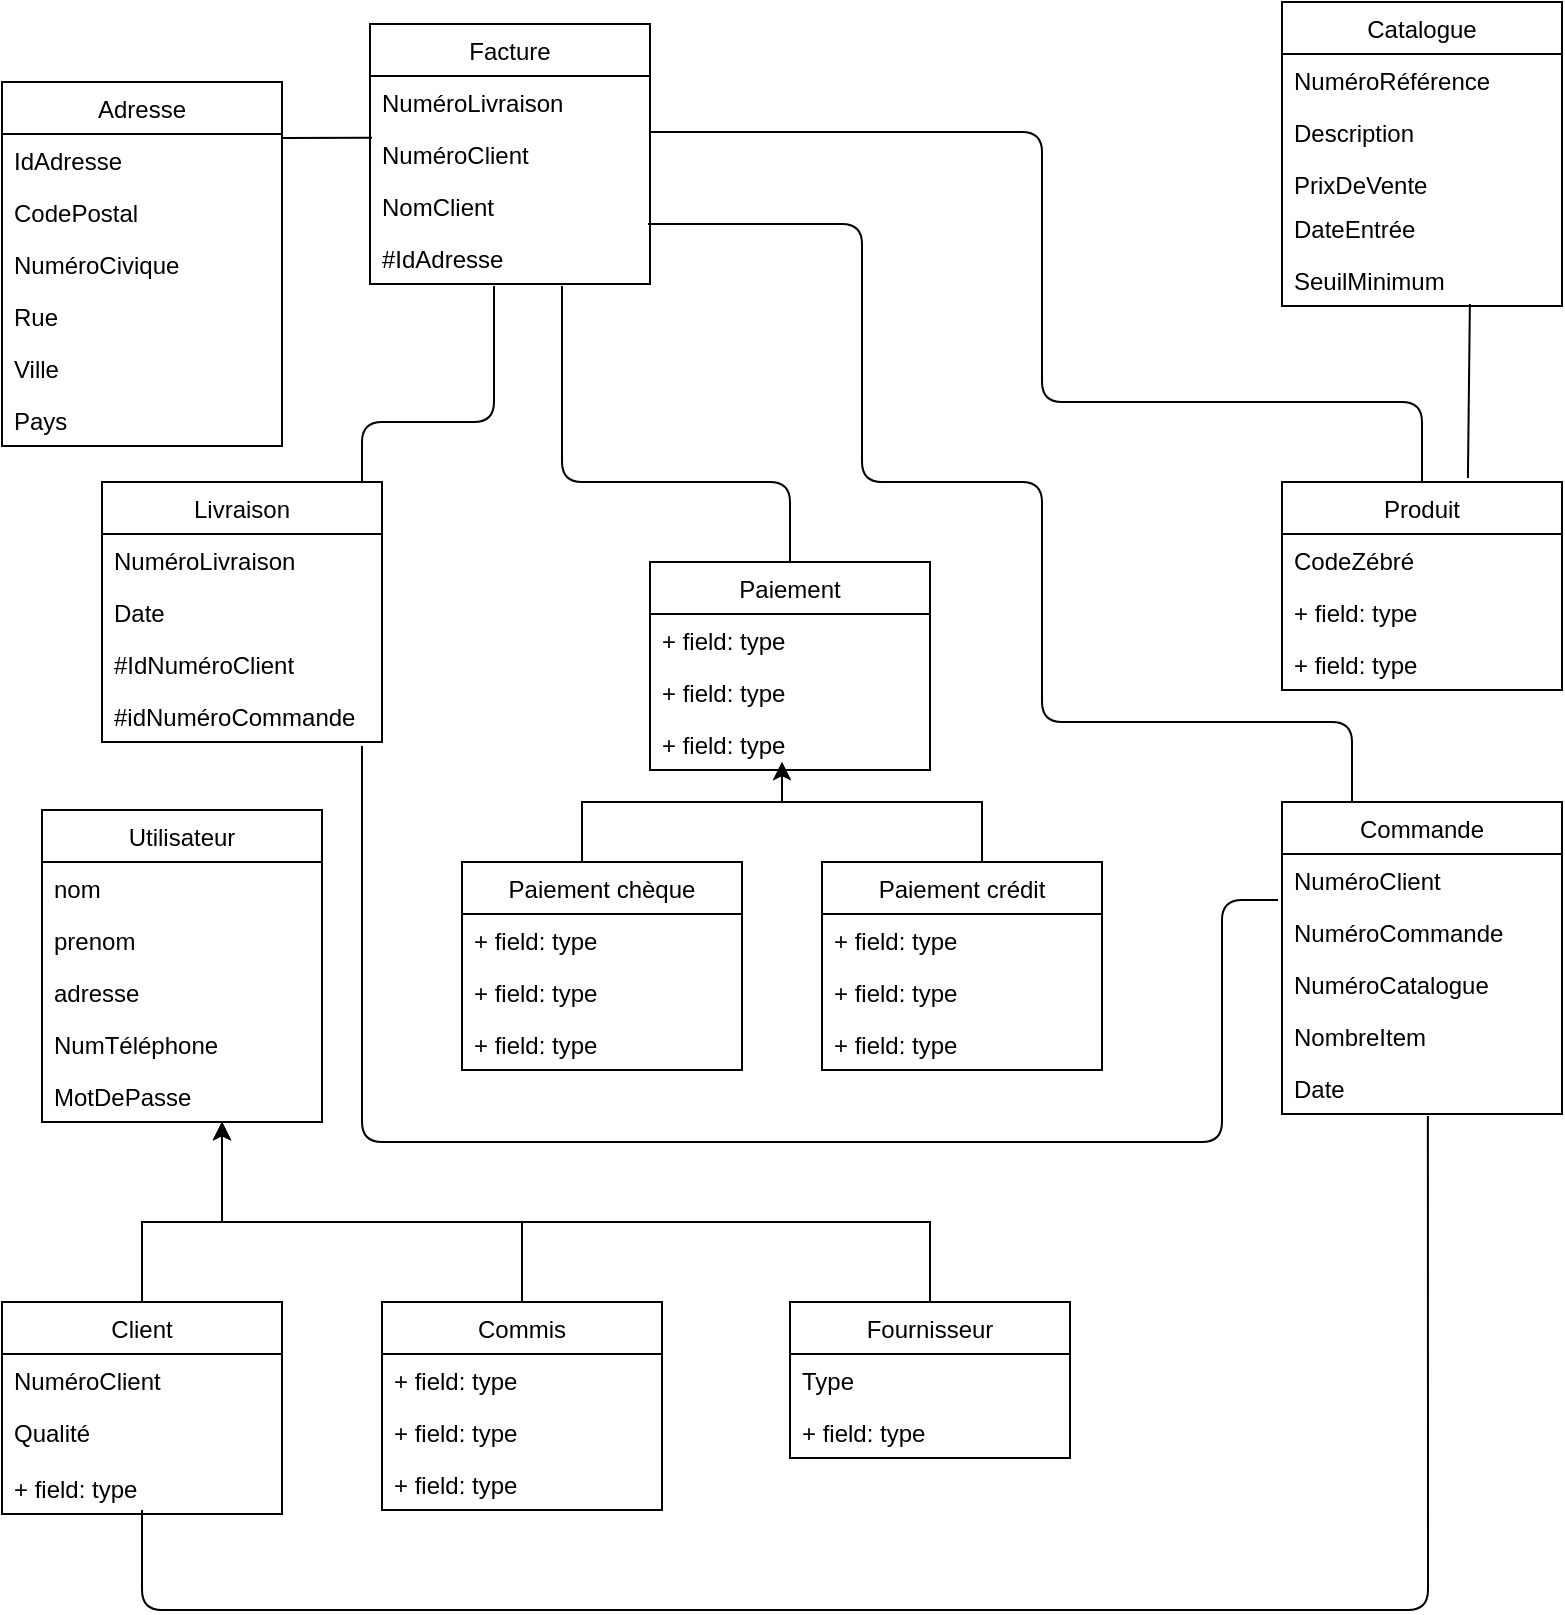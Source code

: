 <mxfile version="13.7.9" type="github">
  <diagram id="LghMKdmrHBqI3N-OzH8k" name="Page-1">
    <mxGraphModel dx="1296" dy="1854" grid="1" gridSize="10" guides="1" tooltips="1" connect="1" arrows="1" fold="1" page="1" pageScale="1" pageWidth="827" pageHeight="1169" math="0" shadow="0">
      <root>
        <mxCell id="0" />
        <mxCell id="1" parent="0" />
        <mxCell id="ofwU16_Ynwj9aSMwzhrP-48" style="edgeStyle=orthogonalEdgeStyle;rounded=0;orthogonalLoop=1;jettySize=auto;html=1;" parent="1" source="ofwU16_Ynwj9aSMwzhrP-7" edge="1">
          <mxGeometry relative="1" as="geometry">
            <mxPoint x="130" y="400" as="targetPoint" />
            <Array as="points">
              <mxPoint x="90" y="450" />
              <mxPoint x="130" y="450" />
            </Array>
          </mxGeometry>
        </mxCell>
        <mxCell id="ofwU16_Ynwj9aSMwzhrP-7" value="Client" style="swimlane;fontStyle=0;childLayout=stackLayout;horizontal=1;startSize=26;fillColor=none;horizontalStack=0;resizeParent=1;resizeParentMax=0;resizeLast=0;collapsible=1;marginBottom=0;" parent="1" vertex="1">
          <mxGeometry x="20" y="490" width="140" height="106" as="geometry" />
        </mxCell>
        <mxCell id="ofwU16_Ynwj9aSMwzhrP-8" value="NuméroClient" style="text;strokeColor=none;fillColor=none;align=left;verticalAlign=top;spacingLeft=4;spacingRight=4;overflow=hidden;rotatable=0;points=[[0,0.5],[1,0.5]];portConstraint=eastwest;" parent="ofwU16_Ynwj9aSMwzhrP-7" vertex="1">
          <mxGeometry y="26" width="140" height="26" as="geometry" />
        </mxCell>
        <mxCell id="ofwU16_Ynwj9aSMwzhrP-9" value="Qualité" style="text;strokeColor=none;fillColor=none;align=left;verticalAlign=top;spacingLeft=4;spacingRight=4;overflow=hidden;rotatable=0;points=[[0,0.5],[1,0.5]];portConstraint=eastwest;" parent="ofwU16_Ynwj9aSMwzhrP-7" vertex="1">
          <mxGeometry y="52" width="140" height="28" as="geometry" />
        </mxCell>
        <mxCell id="ofwU16_Ynwj9aSMwzhrP-10" value="+ field: type" style="text;strokeColor=none;fillColor=none;align=left;verticalAlign=top;spacingLeft=4;spacingRight=4;overflow=hidden;rotatable=0;points=[[0,0.5],[1,0.5]];portConstraint=eastwest;" parent="ofwU16_Ynwj9aSMwzhrP-7" vertex="1">
          <mxGeometry y="80" width="140" height="26" as="geometry" />
        </mxCell>
        <mxCell id="ofwU16_Ynwj9aSMwzhrP-49" style="edgeStyle=orthogonalEdgeStyle;rounded=0;orthogonalLoop=1;jettySize=auto;html=1;" parent="1" edge="1">
          <mxGeometry relative="1" as="geometry">
            <mxPoint x="130" y="400" as="targetPoint" />
            <mxPoint x="300" y="450" as="sourcePoint" />
            <Array as="points">
              <mxPoint x="300" y="450" />
              <mxPoint x="130" y="450" />
            </Array>
          </mxGeometry>
        </mxCell>
        <mxCell id="ofwU16_Ynwj9aSMwzhrP-50" style="edgeStyle=orthogonalEdgeStyle;rounded=0;orthogonalLoop=1;jettySize=auto;html=1;" parent="1" source="ofwU16_Ynwj9aSMwzhrP-44" edge="1">
          <mxGeometry relative="1" as="geometry">
            <mxPoint x="130" y="400" as="targetPoint" />
            <Array as="points">
              <mxPoint x="484" y="450" />
              <mxPoint x="130" y="450" />
            </Array>
          </mxGeometry>
        </mxCell>
        <mxCell id="ofwU16_Ynwj9aSMwzhrP-15" value="Commande" style="swimlane;fontStyle=0;childLayout=stackLayout;horizontal=1;startSize=26;fillColor=none;horizontalStack=0;resizeParent=1;resizeParentMax=0;resizeLast=0;collapsible=1;marginBottom=0;" parent="1" vertex="1">
          <mxGeometry x="660" y="240" width="140" height="156" as="geometry" />
        </mxCell>
        <mxCell id="ofwU16_Ynwj9aSMwzhrP-16" value="NuméroClient" style="text;strokeColor=none;fillColor=none;align=left;verticalAlign=top;spacingLeft=4;spacingRight=4;overflow=hidden;rotatable=0;points=[[0,0.5],[1,0.5]];portConstraint=eastwest;" parent="ofwU16_Ynwj9aSMwzhrP-15" vertex="1">
          <mxGeometry y="26" width="140" height="26" as="geometry" />
        </mxCell>
        <mxCell id="ofwU16_Ynwj9aSMwzhrP-17" value="NuméroCommande" style="text;strokeColor=none;fillColor=none;align=left;verticalAlign=top;spacingLeft=4;spacingRight=4;overflow=hidden;rotatable=0;points=[[0,0.5],[1,0.5]];portConstraint=eastwest;" parent="ofwU16_Ynwj9aSMwzhrP-15" vertex="1">
          <mxGeometry y="52" width="140" height="26" as="geometry" />
        </mxCell>
        <mxCell id="ofwU16_Ynwj9aSMwzhrP-18" value="NuméroCatalogue" style="text;strokeColor=none;fillColor=none;align=left;verticalAlign=top;spacingLeft=4;spacingRight=4;overflow=hidden;rotatable=0;points=[[0,0.5],[1,0.5]];portConstraint=eastwest;" parent="ofwU16_Ynwj9aSMwzhrP-15" vertex="1">
          <mxGeometry y="78" width="140" height="26" as="geometry" />
        </mxCell>
        <mxCell id="Gr1agtvY7iYHn9DsY6er-18" value="NombreItem" style="text;strokeColor=none;fillColor=none;align=left;verticalAlign=top;spacingLeft=4;spacingRight=4;overflow=hidden;rotatable=0;points=[[0,0.5],[1,0.5]];portConstraint=eastwest;" vertex="1" parent="ofwU16_Ynwj9aSMwzhrP-15">
          <mxGeometry y="104" width="140" height="26" as="geometry" />
        </mxCell>
        <mxCell id="Gr1agtvY7iYHn9DsY6er-20" value="Date" style="text;strokeColor=none;fillColor=none;align=left;verticalAlign=top;spacingLeft=4;spacingRight=4;overflow=hidden;rotatable=0;points=[[0,0.5],[1,0.5]];portConstraint=eastwest;" vertex="1" parent="ofwU16_Ynwj9aSMwzhrP-15">
          <mxGeometry y="130" width="140" height="26" as="geometry" />
        </mxCell>
        <mxCell id="ofwU16_Ynwj9aSMwzhrP-64" value="Paiement" style="swimlane;fontStyle=0;childLayout=stackLayout;horizontal=1;startSize=26;fillColor=none;horizontalStack=0;resizeParent=1;resizeParentMax=0;resizeLast=0;collapsible=1;marginBottom=0;" parent="1" vertex="1">
          <mxGeometry x="344" y="120" width="140" height="104" as="geometry" />
        </mxCell>
        <mxCell id="ofwU16_Ynwj9aSMwzhrP-65" value="+ field: type" style="text;strokeColor=none;fillColor=none;align=left;verticalAlign=top;spacingLeft=4;spacingRight=4;overflow=hidden;rotatable=0;points=[[0,0.5],[1,0.5]];portConstraint=eastwest;" parent="ofwU16_Ynwj9aSMwzhrP-64" vertex="1">
          <mxGeometry y="26" width="140" height="26" as="geometry" />
        </mxCell>
        <mxCell id="ofwU16_Ynwj9aSMwzhrP-66" value="+ field: type" style="text;strokeColor=none;fillColor=none;align=left;verticalAlign=top;spacingLeft=4;spacingRight=4;overflow=hidden;rotatable=0;points=[[0,0.5],[1,0.5]];portConstraint=eastwest;" parent="ofwU16_Ynwj9aSMwzhrP-64" vertex="1">
          <mxGeometry y="52" width="140" height="26" as="geometry" />
        </mxCell>
        <mxCell id="ofwU16_Ynwj9aSMwzhrP-67" value="+ field: type" style="text;strokeColor=none;fillColor=none;align=left;verticalAlign=top;spacingLeft=4;spacingRight=4;overflow=hidden;rotatable=0;points=[[0,0.5],[1,0.5]];portConstraint=eastwest;" parent="ofwU16_Ynwj9aSMwzhrP-64" vertex="1">
          <mxGeometry y="78" width="140" height="26" as="geometry" />
        </mxCell>
        <mxCell id="ofwU16_Ynwj9aSMwzhrP-106" style="edgeStyle=orthogonalEdgeStyle;rounded=0;orthogonalLoop=1;jettySize=auto;html=1;" parent="1" source="ofwU16_Ynwj9aSMwzhrP-101" edge="1">
          <mxGeometry relative="1" as="geometry">
            <mxPoint x="410" y="220.0" as="targetPoint" />
            <Array as="points">
              <mxPoint x="510" y="240" />
              <mxPoint x="410" y="240" />
            </Array>
          </mxGeometry>
        </mxCell>
        <mxCell id="ofwU16_Ynwj9aSMwzhrP-101" value="Paiement crédit" style="swimlane;fontStyle=0;childLayout=stackLayout;horizontal=1;startSize=26;fillColor=none;horizontalStack=0;resizeParent=1;resizeParentMax=0;resizeLast=0;collapsible=1;marginBottom=0;" parent="1" vertex="1">
          <mxGeometry x="430" y="270" width="140" height="104" as="geometry" />
        </mxCell>
        <mxCell id="ofwU16_Ynwj9aSMwzhrP-102" value="+ field: type" style="text;strokeColor=none;fillColor=none;align=left;verticalAlign=top;spacingLeft=4;spacingRight=4;overflow=hidden;rotatable=0;points=[[0,0.5],[1,0.5]];portConstraint=eastwest;" parent="ofwU16_Ynwj9aSMwzhrP-101" vertex="1">
          <mxGeometry y="26" width="140" height="26" as="geometry" />
        </mxCell>
        <mxCell id="ofwU16_Ynwj9aSMwzhrP-103" value="+ field: type" style="text;strokeColor=none;fillColor=none;align=left;verticalAlign=top;spacingLeft=4;spacingRight=4;overflow=hidden;rotatable=0;points=[[0,0.5],[1,0.5]];portConstraint=eastwest;" parent="ofwU16_Ynwj9aSMwzhrP-101" vertex="1">
          <mxGeometry y="52" width="140" height="26" as="geometry" />
        </mxCell>
        <mxCell id="ofwU16_Ynwj9aSMwzhrP-104" value="+ field: type" style="text;strokeColor=none;fillColor=none;align=left;verticalAlign=top;spacingLeft=4;spacingRight=4;overflow=hidden;rotatable=0;points=[[0,0.5],[1,0.5]];portConstraint=eastwest;" parent="ofwU16_Ynwj9aSMwzhrP-101" vertex="1">
          <mxGeometry y="78" width="140" height="26" as="geometry" />
        </mxCell>
        <mxCell id="ofwU16_Ynwj9aSMwzhrP-105" style="edgeStyle=orthogonalEdgeStyle;rounded=0;orthogonalLoop=1;jettySize=auto;html=1;" parent="1" source="ofwU16_Ynwj9aSMwzhrP-97" edge="1">
          <mxGeometry relative="1" as="geometry">
            <mxPoint x="410" y="220" as="targetPoint" />
            <Array as="points">
              <mxPoint x="310" y="240" />
              <mxPoint x="410" y="240" />
            </Array>
          </mxGeometry>
        </mxCell>
        <mxCell id="ofwU16_Ynwj9aSMwzhrP-97" value="Paiement chèque" style="swimlane;fontStyle=0;childLayout=stackLayout;horizontal=1;startSize=26;fillColor=none;horizontalStack=0;resizeParent=1;resizeParentMax=0;resizeLast=0;collapsible=1;marginBottom=0;" parent="1" vertex="1">
          <mxGeometry x="250" y="270" width="140" height="104" as="geometry" />
        </mxCell>
        <mxCell id="ofwU16_Ynwj9aSMwzhrP-98" value="+ field: type" style="text;strokeColor=none;fillColor=none;align=left;verticalAlign=top;spacingLeft=4;spacingRight=4;overflow=hidden;rotatable=0;points=[[0,0.5],[1,0.5]];portConstraint=eastwest;" parent="ofwU16_Ynwj9aSMwzhrP-97" vertex="1">
          <mxGeometry y="26" width="140" height="26" as="geometry" />
        </mxCell>
        <mxCell id="ofwU16_Ynwj9aSMwzhrP-99" value="+ field: type" style="text;strokeColor=none;fillColor=none;align=left;verticalAlign=top;spacingLeft=4;spacingRight=4;overflow=hidden;rotatable=0;points=[[0,0.5],[1,0.5]];portConstraint=eastwest;" parent="ofwU16_Ynwj9aSMwzhrP-97" vertex="1">
          <mxGeometry y="52" width="140" height="26" as="geometry" />
        </mxCell>
        <mxCell id="ofwU16_Ynwj9aSMwzhrP-100" value="+ field: type" style="text;strokeColor=none;fillColor=none;align=left;verticalAlign=top;spacingLeft=4;spacingRight=4;overflow=hidden;rotatable=0;points=[[0,0.5],[1,0.5]];portConstraint=eastwest;" parent="ofwU16_Ynwj9aSMwzhrP-97" vertex="1">
          <mxGeometry y="78" width="140" height="26" as="geometry" />
        </mxCell>
        <mxCell id="ofwU16_Ynwj9aSMwzhrP-56" value="Produit" style="swimlane;fontStyle=0;childLayout=stackLayout;horizontal=1;startSize=26;fillColor=none;horizontalStack=0;resizeParent=1;resizeParentMax=0;resizeLast=0;collapsible=1;marginBottom=0;" parent="1" vertex="1">
          <mxGeometry x="660" y="80" width="140" height="104" as="geometry" />
        </mxCell>
        <mxCell id="ofwU16_Ynwj9aSMwzhrP-57" value="CodeZébré" style="text;strokeColor=none;fillColor=none;align=left;verticalAlign=top;spacingLeft=4;spacingRight=4;overflow=hidden;rotatable=0;points=[[0,0.5],[1,0.5]];portConstraint=eastwest;" parent="ofwU16_Ynwj9aSMwzhrP-56" vertex="1">
          <mxGeometry y="26" width="140" height="26" as="geometry" />
        </mxCell>
        <mxCell id="ofwU16_Ynwj9aSMwzhrP-58" value="+ field: type" style="text;strokeColor=none;fillColor=none;align=left;verticalAlign=top;spacingLeft=4;spacingRight=4;overflow=hidden;rotatable=0;points=[[0,0.5],[1,0.5]];portConstraint=eastwest;" parent="ofwU16_Ynwj9aSMwzhrP-56" vertex="1">
          <mxGeometry y="52" width="140" height="26" as="geometry" />
        </mxCell>
        <mxCell id="ofwU16_Ynwj9aSMwzhrP-59" value="+ field: type" style="text;strokeColor=none;fillColor=none;align=left;verticalAlign=top;spacingLeft=4;spacingRight=4;overflow=hidden;rotatable=0;points=[[0,0.5],[1,0.5]];portConstraint=eastwest;" parent="ofwU16_Ynwj9aSMwzhrP-56" vertex="1">
          <mxGeometry y="78" width="140" height="26" as="geometry" />
        </mxCell>
        <mxCell id="ofwU16_Ynwj9aSMwzhrP-117" style="edgeStyle=orthogonalEdgeStyle;rounded=0;orthogonalLoop=1;jettySize=auto;html=1;" parent="1" source="ofwU16_Ynwj9aSMwzhrP-113" edge="1">
          <mxGeometry relative="1" as="geometry">
            <mxPoint x="130" y="400" as="targetPoint" />
            <Array as="points">
              <mxPoint x="280" y="450" />
              <mxPoint x="130" y="450" />
            </Array>
          </mxGeometry>
        </mxCell>
        <mxCell id="ofwU16_Ynwj9aSMwzhrP-113" value="Commis" style="swimlane;fontStyle=0;childLayout=stackLayout;horizontal=1;startSize=26;fillColor=none;horizontalStack=0;resizeParent=1;resizeParentMax=0;resizeLast=0;collapsible=1;marginBottom=0;" parent="1" vertex="1">
          <mxGeometry x="210" y="490" width="140" height="104" as="geometry" />
        </mxCell>
        <mxCell id="ofwU16_Ynwj9aSMwzhrP-114" value="+ field: type" style="text;strokeColor=none;fillColor=none;align=left;verticalAlign=top;spacingLeft=4;spacingRight=4;overflow=hidden;rotatable=0;points=[[0,0.5],[1,0.5]];portConstraint=eastwest;" parent="ofwU16_Ynwj9aSMwzhrP-113" vertex="1">
          <mxGeometry y="26" width="140" height="26" as="geometry" />
        </mxCell>
        <mxCell id="ofwU16_Ynwj9aSMwzhrP-115" value="+ field: type" style="text;strokeColor=none;fillColor=none;align=left;verticalAlign=top;spacingLeft=4;spacingRight=4;overflow=hidden;rotatable=0;points=[[0,0.5],[1,0.5]];portConstraint=eastwest;" parent="ofwU16_Ynwj9aSMwzhrP-113" vertex="1">
          <mxGeometry y="52" width="140" height="26" as="geometry" />
        </mxCell>
        <mxCell id="ofwU16_Ynwj9aSMwzhrP-116" value="+ field: type" style="text;strokeColor=none;fillColor=none;align=left;verticalAlign=top;spacingLeft=4;spacingRight=4;overflow=hidden;rotatable=0;points=[[0,0.5],[1,0.5]];portConstraint=eastwest;" parent="ofwU16_Ynwj9aSMwzhrP-113" vertex="1">
          <mxGeometry y="78" width="140" height="26" as="geometry" />
        </mxCell>
        <mxCell id="ofwU16_Ynwj9aSMwzhrP-44" value="Fournisseur" style="swimlane;fontStyle=0;childLayout=stackLayout;horizontal=1;startSize=26;fillColor=none;horizontalStack=0;resizeParent=1;resizeParentMax=0;resizeLast=0;collapsible=1;marginBottom=0;" parent="1" vertex="1">
          <mxGeometry x="414" y="490" width="140" height="78" as="geometry" />
        </mxCell>
        <mxCell id="ofwU16_Ynwj9aSMwzhrP-45" value="Type" style="text;strokeColor=none;fillColor=none;align=left;verticalAlign=top;spacingLeft=4;spacingRight=4;overflow=hidden;rotatable=0;points=[[0,0.5],[1,0.5]];portConstraint=eastwest;" parent="ofwU16_Ynwj9aSMwzhrP-44" vertex="1">
          <mxGeometry y="26" width="140" height="26" as="geometry" />
        </mxCell>
        <mxCell id="ofwU16_Ynwj9aSMwzhrP-47" value="+ field: type" style="text;strokeColor=none;fillColor=none;align=left;verticalAlign=top;spacingLeft=4;spacingRight=4;overflow=hidden;rotatable=0;points=[[0,0.5],[1,0.5]];portConstraint=eastwest;" parent="ofwU16_Ynwj9aSMwzhrP-44" vertex="1">
          <mxGeometry y="52" width="140" height="26" as="geometry" />
        </mxCell>
        <mxCell id="rAI75n9Z4h5dTgj64wWs-2" value="" style="endArrow=none;html=1;exitX=0.521;exitY=1.038;exitDx=0;exitDy=0;exitPerimeter=0;" parent="1" source="Gr1agtvY7iYHn9DsY6er-20" edge="1">
          <mxGeometry width="50" height="50" relative="1" as="geometry">
            <mxPoint x="733" y="400" as="sourcePoint" />
            <mxPoint x="90" y="594" as="targetPoint" />
            <Array as="points">
              <mxPoint x="733" y="644" />
              <mxPoint x="410" y="644" />
              <mxPoint x="90" y="644" />
            </Array>
          </mxGeometry>
        </mxCell>
        <mxCell id="rAI75n9Z4h5dTgj64wWs-3" value="" style="endArrow=none;html=1;entryX=0.5;entryY=0;entryDx=0;entryDy=0;" parent="1" target="ofwU16_Ynwj9aSMwzhrP-64" edge="1">
          <mxGeometry width="50" height="50" relative="1" as="geometry">
            <mxPoint x="300" y="-18" as="sourcePoint" />
            <mxPoint x="440" y="190" as="targetPoint" />
            <Array as="points">
              <mxPoint x="300" />
              <mxPoint x="300" y="80" />
              <mxPoint x="414" y="80" />
            </Array>
          </mxGeometry>
        </mxCell>
        <mxCell id="rAI75n9Z4h5dTgj64wWs-4" value="" style="endArrow=none;html=1;entryX=0.5;entryY=0;entryDx=0;entryDy=0;exitX=1;exitY=0.077;exitDx=0;exitDy=0;exitPerimeter=0;" parent="1" source="ofwU16_Ynwj9aSMwzhrP-78" target="ofwU16_Ynwj9aSMwzhrP-56" edge="1">
          <mxGeometry width="50" height="50" relative="1" as="geometry">
            <mxPoint x="430" y="150" as="sourcePoint" />
            <mxPoint x="480" y="100" as="targetPoint" />
            <Array as="points">
              <mxPoint x="540" y="-95" />
              <mxPoint x="540" y="-50" />
              <mxPoint x="540" y="40" />
              <mxPoint x="730" y="40" />
            </Array>
          </mxGeometry>
        </mxCell>
        <mxCell id="rAI75n9Z4h5dTgj64wWs-5" value="" style="endArrow=none;html=1;entryX=-0.014;entryY=0.885;entryDx=0;entryDy=0;entryPerimeter=0;" parent="1" target="ofwU16_Ynwj9aSMwzhrP-16" edge="1">
          <mxGeometry width="50" height="50" relative="1" as="geometry">
            <mxPoint x="200" y="212" as="sourcePoint" />
            <mxPoint x="650" y="290" as="targetPoint" />
            <Array as="points">
              <mxPoint x="200" y="410" />
              <mxPoint x="630" y="410" />
              <mxPoint x="630" y="289" />
            </Array>
          </mxGeometry>
        </mxCell>
        <mxCell id="Gr1agtvY7iYHn9DsY6er-11" value="" style="endArrow=none;html=1;" edge="1" parent="1">
          <mxGeometry width="50" height="50" relative="1" as="geometry">
            <mxPoint x="200" y="80" as="sourcePoint" />
            <mxPoint x="266" y="-18" as="targetPoint" />
            <Array as="points">
              <mxPoint x="200" y="50" />
              <mxPoint x="266" y="50" />
            </Array>
          </mxGeometry>
        </mxCell>
        <mxCell id="Gr1agtvY7iYHn9DsY6er-12" value="" style="endArrow=none;html=1;entryX=0.007;entryY=0.187;entryDx=0;entryDy=0;exitX=1.001;exitY=0.154;exitDx=0;exitDy=0;exitPerimeter=0;entryPerimeter=0;" edge="1" parent="1" source="Gr1agtvY7iYHn9DsY6er-5" target="ofwU16_Ynwj9aSMwzhrP-78">
          <mxGeometry width="50" height="50" relative="1" as="geometry">
            <mxPoint x="370" y="120" as="sourcePoint" />
            <mxPoint x="420" y="70" as="targetPoint" />
            <Array as="points" />
          </mxGeometry>
        </mxCell>
        <mxCell id="Gr1agtvY7iYHn9DsY6er-13" value="" style="endArrow=none;html=1;entryX=0.25;entryY=0;entryDx=0;entryDy=0;exitX=0.993;exitY=0.846;exitDx=0;exitDy=0;exitPerimeter=0;" edge="1" parent="1" source="ofwU16_Ynwj9aSMwzhrP-79" target="ofwU16_Ynwj9aSMwzhrP-15">
          <mxGeometry width="50" height="50" relative="1" as="geometry">
            <mxPoint x="460" y="190" as="sourcePoint" />
            <mxPoint x="510" y="140" as="targetPoint" />
            <Array as="points">
              <mxPoint x="450" y="-49" />
              <mxPoint x="450" y="-4" />
              <mxPoint x="450" y="80" />
              <mxPoint x="540" y="80" />
              <mxPoint x="540" y="200" />
              <mxPoint x="695" y="200" />
            </Array>
          </mxGeometry>
        </mxCell>
        <mxCell id="ofwU16_Ynwj9aSMwzhrP-68" value="Catalogue" style="swimlane;fontStyle=0;childLayout=stackLayout;horizontal=1;startSize=26;fillColor=none;horizontalStack=0;resizeParent=1;resizeParentMax=0;resizeLast=0;collapsible=1;marginBottom=0;" parent="1" vertex="1">
          <mxGeometry x="660" y="-160" width="140" height="152" as="geometry" />
        </mxCell>
        <mxCell id="ofwU16_Ynwj9aSMwzhrP-69" value="NuméroRéférence" style="text;strokeColor=none;fillColor=none;align=left;verticalAlign=top;spacingLeft=4;spacingRight=4;overflow=hidden;rotatable=0;points=[[0,0.5],[1,0.5]];portConstraint=eastwest;" parent="ofwU16_Ynwj9aSMwzhrP-68" vertex="1">
          <mxGeometry y="26" width="140" height="26" as="geometry" />
        </mxCell>
        <mxCell id="ofwU16_Ynwj9aSMwzhrP-70" value="Description" style="text;strokeColor=none;fillColor=none;align=left;verticalAlign=top;spacingLeft=4;spacingRight=4;overflow=hidden;rotatable=0;points=[[0,0.5],[1,0.5]];portConstraint=eastwest;" parent="ofwU16_Ynwj9aSMwzhrP-68" vertex="1">
          <mxGeometry y="52" width="140" height="26" as="geometry" />
        </mxCell>
        <mxCell id="ofwU16_Ynwj9aSMwzhrP-71" value="PrixDeVente" style="text;strokeColor=none;fillColor=none;align=left;verticalAlign=top;spacingLeft=4;spacingRight=4;overflow=hidden;rotatable=0;points=[[0,0.5],[1,0.5]];portConstraint=eastwest;" parent="ofwU16_Ynwj9aSMwzhrP-68" vertex="1">
          <mxGeometry y="78" width="140" height="22" as="geometry" />
        </mxCell>
        <mxCell id="Gr1agtvY7iYHn9DsY6er-14" value="DateEntrée" style="text;strokeColor=none;fillColor=none;align=left;verticalAlign=top;spacingLeft=4;spacingRight=4;overflow=hidden;rotatable=0;points=[[0,0.5],[1,0.5]];portConstraint=eastwest;" vertex="1" parent="ofwU16_Ynwj9aSMwzhrP-68">
          <mxGeometry y="100" width="140" height="26" as="geometry" />
        </mxCell>
        <mxCell id="Gr1agtvY7iYHn9DsY6er-15" value="SeuilMinimum" style="text;strokeColor=none;fillColor=none;align=left;verticalAlign=top;spacingLeft=4;spacingRight=4;overflow=hidden;rotatable=0;points=[[0,0.5],[1,0.5]];portConstraint=eastwest;" vertex="1" parent="ofwU16_Ynwj9aSMwzhrP-68">
          <mxGeometry y="126" width="140" height="26" as="geometry" />
        </mxCell>
        <mxCell id="ofwU16_Ynwj9aSMwzhrP-2" value="Utilisateur" style="swimlane;fontStyle=0;childLayout=stackLayout;horizontal=1;startSize=26;fillColor=none;horizontalStack=0;resizeParent=1;resizeParentMax=0;resizeLast=0;collapsible=1;marginBottom=0;" parent="1" vertex="1">
          <mxGeometry x="40" y="244" width="140" height="156" as="geometry" />
        </mxCell>
        <mxCell id="ofwU16_Ynwj9aSMwzhrP-3" value="nom" style="text;strokeColor=none;fillColor=none;align=left;verticalAlign=top;spacingLeft=4;spacingRight=4;overflow=hidden;rotatable=0;points=[[0,0.5],[1,0.5]];portConstraint=eastwest;" parent="ofwU16_Ynwj9aSMwzhrP-2" vertex="1">
          <mxGeometry y="26" width="140" height="26" as="geometry" />
        </mxCell>
        <mxCell id="ofwU16_Ynwj9aSMwzhrP-4" value="prenom" style="text;strokeColor=none;fillColor=none;align=left;verticalAlign=top;spacingLeft=4;spacingRight=4;overflow=hidden;rotatable=0;points=[[0,0.5],[1,0.5]];portConstraint=eastwest;" parent="ofwU16_Ynwj9aSMwzhrP-2" vertex="1">
          <mxGeometry y="52" width="140" height="26" as="geometry" />
        </mxCell>
        <mxCell id="ofwU16_Ynwj9aSMwzhrP-5" value="adresse" style="text;strokeColor=none;fillColor=none;align=left;verticalAlign=top;spacingLeft=4;spacingRight=4;overflow=hidden;rotatable=0;points=[[0,0.5],[1,0.5]];portConstraint=eastwest;" parent="ofwU16_Ynwj9aSMwzhrP-2" vertex="1">
          <mxGeometry y="78" width="140" height="26" as="geometry" />
        </mxCell>
        <mxCell id="Gr1agtvY7iYHn9DsY6er-16" value="NumTéléphone" style="text;strokeColor=none;fillColor=none;align=left;verticalAlign=top;spacingLeft=4;spacingRight=4;overflow=hidden;rotatable=0;points=[[0,0.5],[1,0.5]];portConstraint=eastwest;" vertex="1" parent="ofwU16_Ynwj9aSMwzhrP-2">
          <mxGeometry y="104" width="140" height="26" as="geometry" />
        </mxCell>
        <mxCell id="Gr1agtvY7iYHn9DsY6er-17" value="MotDePasse" style="text;strokeColor=none;fillColor=none;align=left;verticalAlign=top;spacingLeft=4;spacingRight=4;overflow=hidden;rotatable=0;points=[[0,0.5],[1,0.5]];portConstraint=eastwest;" vertex="1" parent="ofwU16_Ynwj9aSMwzhrP-2">
          <mxGeometry y="130" width="140" height="26" as="geometry" />
        </mxCell>
        <mxCell id="Gr1agtvY7iYHn9DsY6er-21" value="" style="endArrow=none;html=1;entryX=0.671;entryY=0.962;entryDx=0;entryDy=0;entryPerimeter=0;exitX=0.664;exitY=-0.019;exitDx=0;exitDy=0;exitPerimeter=0;" edge="1" parent="1" source="ofwU16_Ynwj9aSMwzhrP-56" target="Gr1agtvY7iYHn9DsY6er-15">
          <mxGeometry width="50" height="50" relative="1" as="geometry">
            <mxPoint x="480" y="140" as="sourcePoint" />
            <mxPoint x="530" y="90" as="targetPoint" />
          </mxGeometry>
        </mxCell>
        <mxCell id="ofwU16_Ynwj9aSMwzhrP-76" value="Facture" style="swimlane;fontStyle=0;childLayout=stackLayout;horizontal=1;startSize=26;fillColor=none;horizontalStack=0;resizeParent=1;resizeParentMax=0;resizeLast=0;collapsible=1;marginBottom=0;" parent="1" vertex="1">
          <mxGeometry x="204" y="-149" width="140" height="130" as="geometry" />
        </mxCell>
        <mxCell id="ofwU16_Ynwj9aSMwzhrP-77" value="NuméroLivraison" style="text;strokeColor=none;fillColor=none;align=left;verticalAlign=top;spacingLeft=4;spacingRight=4;overflow=hidden;rotatable=0;points=[[0,0.5],[1,0.5]];portConstraint=eastwest;" parent="ofwU16_Ynwj9aSMwzhrP-76" vertex="1">
          <mxGeometry y="26" width="140" height="26" as="geometry" />
        </mxCell>
        <mxCell id="ofwU16_Ynwj9aSMwzhrP-78" value="NuméroClient" style="text;strokeColor=none;fillColor=none;align=left;verticalAlign=top;spacingLeft=4;spacingRight=4;overflow=hidden;rotatable=0;points=[[0,0.5],[1,0.5]];portConstraint=eastwest;" parent="ofwU16_Ynwj9aSMwzhrP-76" vertex="1">
          <mxGeometry y="52" width="140" height="26" as="geometry" />
        </mxCell>
        <mxCell id="ofwU16_Ynwj9aSMwzhrP-79" value="NomClient" style="text;strokeColor=none;fillColor=none;align=left;verticalAlign=top;spacingLeft=4;spacingRight=4;overflow=hidden;rotatable=0;points=[[0,0.5],[1,0.5]];portConstraint=eastwest;" parent="ofwU16_Ynwj9aSMwzhrP-76" vertex="1">
          <mxGeometry y="78" width="140" height="26" as="geometry" />
        </mxCell>
        <mxCell id="Gr1agtvY7iYHn9DsY6er-22" value="#IdAdresse" style="text;strokeColor=none;fillColor=none;align=left;verticalAlign=top;spacingLeft=4;spacingRight=4;overflow=hidden;rotatable=0;points=[[0,0.5],[1,0.5]];portConstraint=eastwest;" vertex="1" parent="ofwU16_Ynwj9aSMwzhrP-76">
          <mxGeometry y="104" width="140" height="26" as="geometry" />
        </mxCell>
        <mxCell id="ofwU16_Ynwj9aSMwzhrP-60" value="Livraison" style="swimlane;fontStyle=0;childLayout=stackLayout;horizontal=1;startSize=26;fillColor=none;horizontalStack=0;resizeParent=1;resizeParentMax=0;resizeLast=0;collapsible=1;marginBottom=0;" parent="1" vertex="1">
          <mxGeometry x="70" y="80" width="140" height="130" as="geometry" />
        </mxCell>
        <mxCell id="ofwU16_Ynwj9aSMwzhrP-61" value="NuméroLivraison" style="text;strokeColor=none;fillColor=none;align=left;verticalAlign=top;spacingLeft=4;spacingRight=4;overflow=hidden;rotatable=0;points=[[0,0.5],[1,0.5]];portConstraint=eastwest;" parent="ofwU16_Ynwj9aSMwzhrP-60" vertex="1">
          <mxGeometry y="26" width="140" height="26" as="geometry" />
        </mxCell>
        <mxCell id="ofwU16_Ynwj9aSMwzhrP-62" value="Date" style="text;strokeColor=none;fillColor=none;align=left;verticalAlign=top;spacingLeft=4;spacingRight=4;overflow=hidden;rotatable=0;points=[[0,0.5],[1,0.5]];portConstraint=eastwest;" parent="ofwU16_Ynwj9aSMwzhrP-60" vertex="1">
          <mxGeometry y="52" width="140" height="26" as="geometry" />
        </mxCell>
        <mxCell id="ofwU16_Ynwj9aSMwzhrP-63" value="#IdNuméroClient" style="text;strokeColor=none;fillColor=none;align=left;verticalAlign=top;spacingLeft=4;spacingRight=4;overflow=hidden;rotatable=0;points=[[0,0.5],[1,0.5]];portConstraint=eastwest;" parent="ofwU16_Ynwj9aSMwzhrP-60" vertex="1">
          <mxGeometry y="78" width="140" height="26" as="geometry" />
        </mxCell>
        <mxCell id="Gr1agtvY7iYHn9DsY6er-23" value="#idNuméroCommande" style="text;strokeColor=none;fillColor=none;align=left;verticalAlign=top;spacingLeft=4;spacingRight=4;overflow=hidden;rotatable=0;points=[[0,0.5],[1,0.5]];portConstraint=eastwest;" vertex="1" parent="ofwU16_Ynwj9aSMwzhrP-60">
          <mxGeometry y="104" width="140" height="26" as="geometry" />
        </mxCell>
        <mxCell id="Gr1agtvY7iYHn9DsY6er-5" value="Adresse" style="swimlane;fontStyle=0;childLayout=stackLayout;horizontal=1;startSize=26;fillColor=none;horizontalStack=0;resizeParent=1;resizeParentMax=0;resizeLast=0;collapsible=1;marginBottom=0;" vertex="1" parent="1">
          <mxGeometry x="20" y="-120" width="140" height="182" as="geometry" />
        </mxCell>
        <mxCell id="Gr1agtvY7iYHn9DsY6er-6" value="IdAdresse" style="text;strokeColor=none;fillColor=none;align=left;verticalAlign=top;spacingLeft=4;spacingRight=4;overflow=hidden;rotatable=0;points=[[0,0.5],[1,0.5]];portConstraint=eastwest;" vertex="1" parent="Gr1agtvY7iYHn9DsY6er-5">
          <mxGeometry y="26" width="140" height="26" as="geometry" />
        </mxCell>
        <mxCell id="Gr1agtvY7iYHn9DsY6er-7" value="CodePostal" style="text;strokeColor=none;fillColor=none;align=left;verticalAlign=top;spacingLeft=4;spacingRight=4;overflow=hidden;rotatable=0;points=[[0,0.5],[1,0.5]];portConstraint=eastwest;" vertex="1" parent="Gr1agtvY7iYHn9DsY6er-5">
          <mxGeometry y="52" width="140" height="26" as="geometry" />
        </mxCell>
        <mxCell id="Gr1agtvY7iYHn9DsY6er-8" value="NuméroCivique" style="text;strokeColor=none;fillColor=none;align=left;verticalAlign=top;spacingLeft=4;spacingRight=4;overflow=hidden;rotatable=0;points=[[0,0.5],[1,0.5]];portConstraint=eastwest;" vertex="1" parent="Gr1agtvY7iYHn9DsY6er-5">
          <mxGeometry y="78" width="140" height="26" as="geometry" />
        </mxCell>
        <mxCell id="Gr1agtvY7iYHn9DsY6er-24" value="Rue" style="text;strokeColor=none;fillColor=none;align=left;verticalAlign=top;spacingLeft=4;spacingRight=4;overflow=hidden;rotatable=0;points=[[0,0.5],[1,0.5]];portConstraint=eastwest;" vertex="1" parent="Gr1agtvY7iYHn9DsY6er-5">
          <mxGeometry y="104" width="140" height="26" as="geometry" />
        </mxCell>
        <mxCell id="Gr1agtvY7iYHn9DsY6er-27" value="Ville" style="text;strokeColor=none;fillColor=none;align=left;verticalAlign=top;spacingLeft=4;spacingRight=4;overflow=hidden;rotatable=0;points=[[0,0.5],[1,0.5]];portConstraint=eastwest;" vertex="1" parent="Gr1agtvY7iYHn9DsY6er-5">
          <mxGeometry y="130" width="140" height="26" as="geometry" />
        </mxCell>
        <mxCell id="Gr1agtvY7iYHn9DsY6er-28" value="Pays" style="text;strokeColor=none;fillColor=none;align=left;verticalAlign=top;spacingLeft=4;spacingRight=4;overflow=hidden;rotatable=0;points=[[0,0.5],[1,0.5]];portConstraint=eastwest;" vertex="1" parent="Gr1agtvY7iYHn9DsY6er-5">
          <mxGeometry y="156" width="140" height="26" as="geometry" />
        </mxCell>
      </root>
    </mxGraphModel>
  </diagram>
</mxfile>
